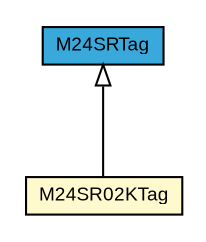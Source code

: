 #!/usr/local/bin/dot
#
# Class diagram 
# Generated by UMLGraph version R5_7_2-3-gee82a7 (http://www.umlgraph.org/)
#

digraph G {
	edge [fontname="arial",fontsize=10,labelfontname="arial",labelfontsize=10];
	node [fontname="arial",fontsize=10,shape=plaintext];
	nodesep=0.25;
	ranksep=0.5;
	// com.st.st25sdk.type4a.m24srtahighdensity.M24SRTag
	c11436 [label=<<table title="com.st.st25sdk.type4a.m24srtahighdensity.M24SRTag" border="0" cellborder="1" cellspacing="0" cellpadding="2" port="p" bgcolor="#39a9dc" href="./M24SRTag.html">
		<tr><td><table border="0" cellspacing="0" cellpadding="1">
<tr><td align="center" balign="center"> M24SRTag </td></tr>
		</table></td></tr>
		</table>>, URL="./M24SRTag.html", fontname="arial", fontcolor="black", fontsize=9.0];
	// com.st.st25sdk.type4a.m24srtahighdensity.M24SR02KTag
	c11440 [label=<<table title="com.st.st25sdk.type4a.m24srtahighdensity.M24SR02KTag" border="0" cellborder="1" cellspacing="0" cellpadding="2" port="p" bgcolor="lemonChiffon" href="./M24SR02KTag.html">
		<tr><td><table border="0" cellspacing="0" cellpadding="1">
<tr><td align="center" balign="center"> M24SR02KTag </td></tr>
		</table></td></tr>
		</table>>, URL="./M24SR02KTag.html", fontname="arial", fontcolor="black", fontsize=9.0];
	//com.st.st25sdk.type4a.m24srtahighdensity.M24SR02KTag extends com.st.st25sdk.type4a.m24srtahighdensity.M24SRTag
	c11436:p -> c11440:p [dir=back,arrowtail=empty];
}

